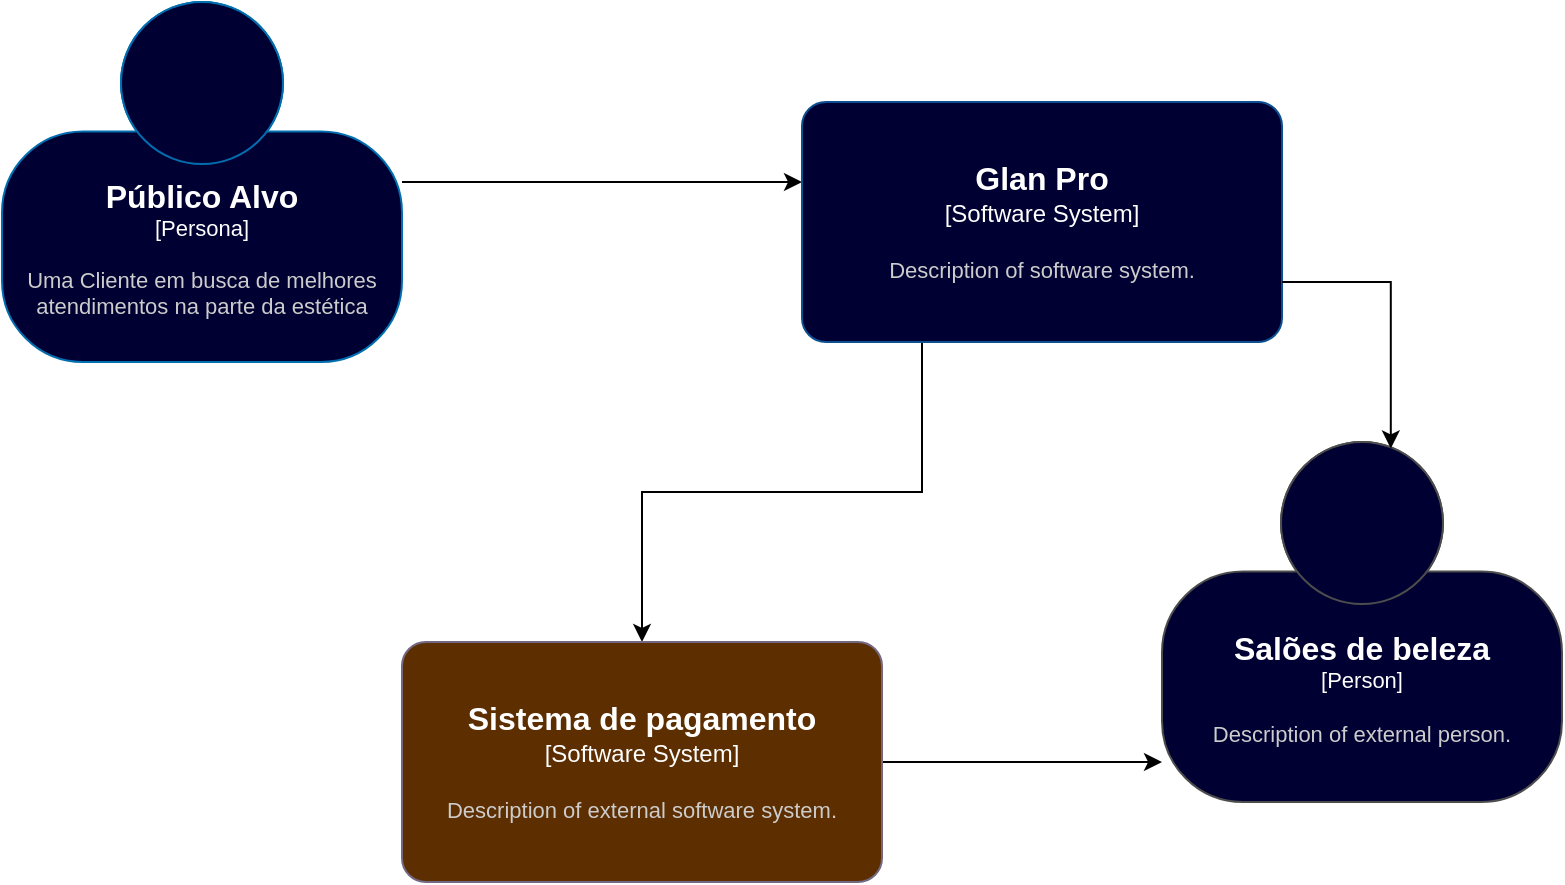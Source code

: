 <mxfile version="24.0.2" type="github">
  <diagram id="R2lEEEUBdFMjLlhIrx00" name="Page-1">
    <mxGraphModel dx="1009" dy="542" grid="1" gridSize="10" guides="1" tooltips="1" connect="1" arrows="1" fold="1" page="1" pageScale="1" pageWidth="850" pageHeight="1100" math="0" shadow="0" extFonts="Permanent Marker^https://fonts.googleapis.com/css?family=Permanent+Marker">
      <root>
        <mxCell id="0" />
        <mxCell id="1" parent="0" />
        <mxCell id="trjccHxm8i-XNdOuBQ8V-9" style="edgeStyle=orthogonalEdgeStyle;rounded=0;orthogonalLoop=1;jettySize=auto;html=1;" parent="1" source="trjccHxm8i-XNdOuBQ8V-1" target="trjccHxm8i-XNdOuBQ8V-2" edge="1">
          <mxGeometry relative="1" as="geometry">
            <Array as="points">
              <mxPoint x="400" y="120" />
              <mxPoint x="400" y="120" />
            </Array>
          </mxGeometry>
        </mxCell>
        <object placeholders="1" c4Name="Público Alvo" c4Type="Persona" c4Description="Uma Cliente em busca de melhores atendimentos na parte da estética" label="&lt;font style=&quot;font-size: 16px&quot;&gt;&lt;b&gt;%c4Name%&lt;/b&gt;&lt;/font&gt;&lt;div&gt;[%c4Type%]&lt;/div&gt;&lt;br&gt;&lt;div&gt;&lt;font style=&quot;font-size: 11px&quot;&gt;&lt;font color=&quot;#cccccc&quot;&gt;%c4Description%&lt;/font&gt;&lt;/div&gt;" id="trjccHxm8i-XNdOuBQ8V-1">
          <mxCell style="html=1;fontSize=11;dashed=0;whiteSpace=wrap;fillColor=#000033;strokeColor=#006EAF;shape=mxgraph.c4.person2;align=center;metaEdit=1;points=[[0.5,0,0],[1,0.5,0],[1,0.75,0],[0.75,1,0],[0.5,1,0],[0.25,1,0],[0,0.75,0],[0,0.5,0]];resizable=0;fontColor=#ffffff;fillStyle=auto;" parent="1" vertex="1">
            <mxGeometry x="50" y="30" width="200" height="180" as="geometry" />
          </mxCell>
        </object>
        <mxCell id="trjccHxm8i-XNdOuBQ8V-11" style="edgeStyle=orthogonalEdgeStyle;rounded=0;orthogonalLoop=1;jettySize=auto;html=1;exitX=0.25;exitY=1;exitDx=0;exitDy=0;exitPerimeter=0;" parent="1" source="trjccHxm8i-XNdOuBQ8V-2" target="trjccHxm8i-XNdOuBQ8V-3" edge="1">
          <mxGeometry relative="1" as="geometry" />
        </mxCell>
        <object placeholders="1" c4Name="Glan Pro" c4Type="Software System" c4Description="Description of software system." label="&lt;font style=&quot;font-size: 16px&quot;&gt;&lt;b&gt;%c4Name%&lt;/b&gt;&lt;/font&gt;&lt;div&gt;[%c4Type%]&lt;/div&gt;&lt;br&gt;&lt;div&gt;&lt;font style=&quot;font-size: 11px&quot;&gt;&lt;font color=&quot;#cccccc&quot;&gt;%c4Description%&lt;/font&gt;&lt;/div&gt;" id="trjccHxm8i-XNdOuBQ8V-2">
          <mxCell style="rounded=1;whiteSpace=wrap;html=1;labelBackgroundColor=none;fillColor=#000033;fontColor=#ffffff;align=center;arcSize=10;strokeColor=#0D5091;metaEdit=1;resizable=0;points=[[0.25,0,0],[0.5,0,0],[0.75,0,0],[1,0.25,0],[1,0.5,0],[1,0.75,0],[0.75,1,0],[0.5,1,0],[0.25,1,0],[0,0.75,0],[0,0.5,0],[0,0.25,0]];" parent="1" vertex="1">
            <mxGeometry x="450" y="80" width="240" height="120" as="geometry" />
          </mxCell>
        </object>
        <mxCell id="trjccHxm8i-XNdOuBQ8V-7" value="" style="edgeStyle=orthogonalEdgeStyle;rounded=0;orthogonalLoop=1;jettySize=auto;html=1;" parent="1" source="trjccHxm8i-XNdOuBQ8V-3" target="trjccHxm8i-XNdOuBQ8V-5" edge="1">
          <mxGeometry relative="1" as="geometry">
            <Array as="points">
              <mxPoint x="680" y="420" />
              <mxPoint x="680" y="420" />
            </Array>
          </mxGeometry>
        </mxCell>
        <object placeholders="1" c4Name="Sistema de pagamento&#xa;" c4Type="Software System" c4Description="Description of external software system." label="&lt;font style=&quot;font-size: 16px&quot;&gt;&lt;b&gt;%c4Name%&lt;/b&gt;&lt;/font&gt;&lt;div&gt;[%c4Type%]&lt;/div&gt;&lt;br&gt;&lt;div&gt;&lt;font style=&quot;font-size: 11px&quot;&gt;&lt;font color=&quot;#cccccc&quot;&gt;%c4Description%&lt;/font&gt;&lt;/div&gt;" id="trjccHxm8i-XNdOuBQ8V-3">
          <mxCell style="rounded=1;whiteSpace=wrap;html=1;labelBackgroundColor=none;fillColor=#5C2E00;fontColor=#ffffff;align=center;arcSize=10;strokeColor=#736782;metaEdit=1;resizable=0;points=[[0.25,0,0],[0.5,0,0],[0.75,0,0],[1,0.25,0],[1,0.5,0],[1,0.75,0],[0.75,1,0],[0.5,1,0],[0.25,1,0],[0,0.75,0],[0,0.5,0],[0,0.25,0]];direction=east;" parent="1" vertex="1">
            <mxGeometry x="250" y="350" width="240" height="120" as="geometry" />
          </mxCell>
        </object>
        <object placeholders="1" c4Name="Salões de beleza" c4Type="Person" c4Description="Description of external person." label="&lt;font style=&quot;font-size: 16px&quot;&gt;&lt;b&gt;%c4Name%&lt;/b&gt;&lt;/font&gt;&lt;div&gt;[%c4Type%]&lt;/div&gt;&lt;br&gt;&lt;div&gt;&lt;font style=&quot;font-size: 11px&quot;&gt;&lt;font color=&quot;#cccccc&quot;&gt;%c4Description%&lt;/font&gt;&lt;/div&gt;" id="trjccHxm8i-XNdOuBQ8V-5">
          <mxCell style="html=1;fontSize=11;dashed=0;whiteSpace=wrap;fillColor=#000033;strokeColor=#4D4D4D;fontColor=#ffffff;shape=mxgraph.c4.person2;align=center;metaEdit=1;points=[[0.5,0,0],[1,0.5,0],[1,0.75,0],[0.75,1,0],[0.5,1,0],[0.25,1,0],[0,0.75,0],[0,0.5,0]];resizable=0;" parent="1" vertex="1">
            <mxGeometry x="630" y="250" width="200" height="180" as="geometry" />
          </mxCell>
        </object>
        <mxCell id="trjccHxm8i-XNdOuBQ8V-13" style="edgeStyle=orthogonalEdgeStyle;rounded=0;orthogonalLoop=1;jettySize=auto;html=1;exitX=1;exitY=0.75;exitDx=0;exitDy=0;exitPerimeter=0;entryX=0.572;entryY=0.018;entryDx=0;entryDy=0;entryPerimeter=0;" parent="1" source="trjccHxm8i-XNdOuBQ8V-2" target="trjccHxm8i-XNdOuBQ8V-5" edge="1">
          <mxGeometry relative="1" as="geometry" />
        </mxCell>
      </root>
    </mxGraphModel>
  </diagram>
</mxfile>
